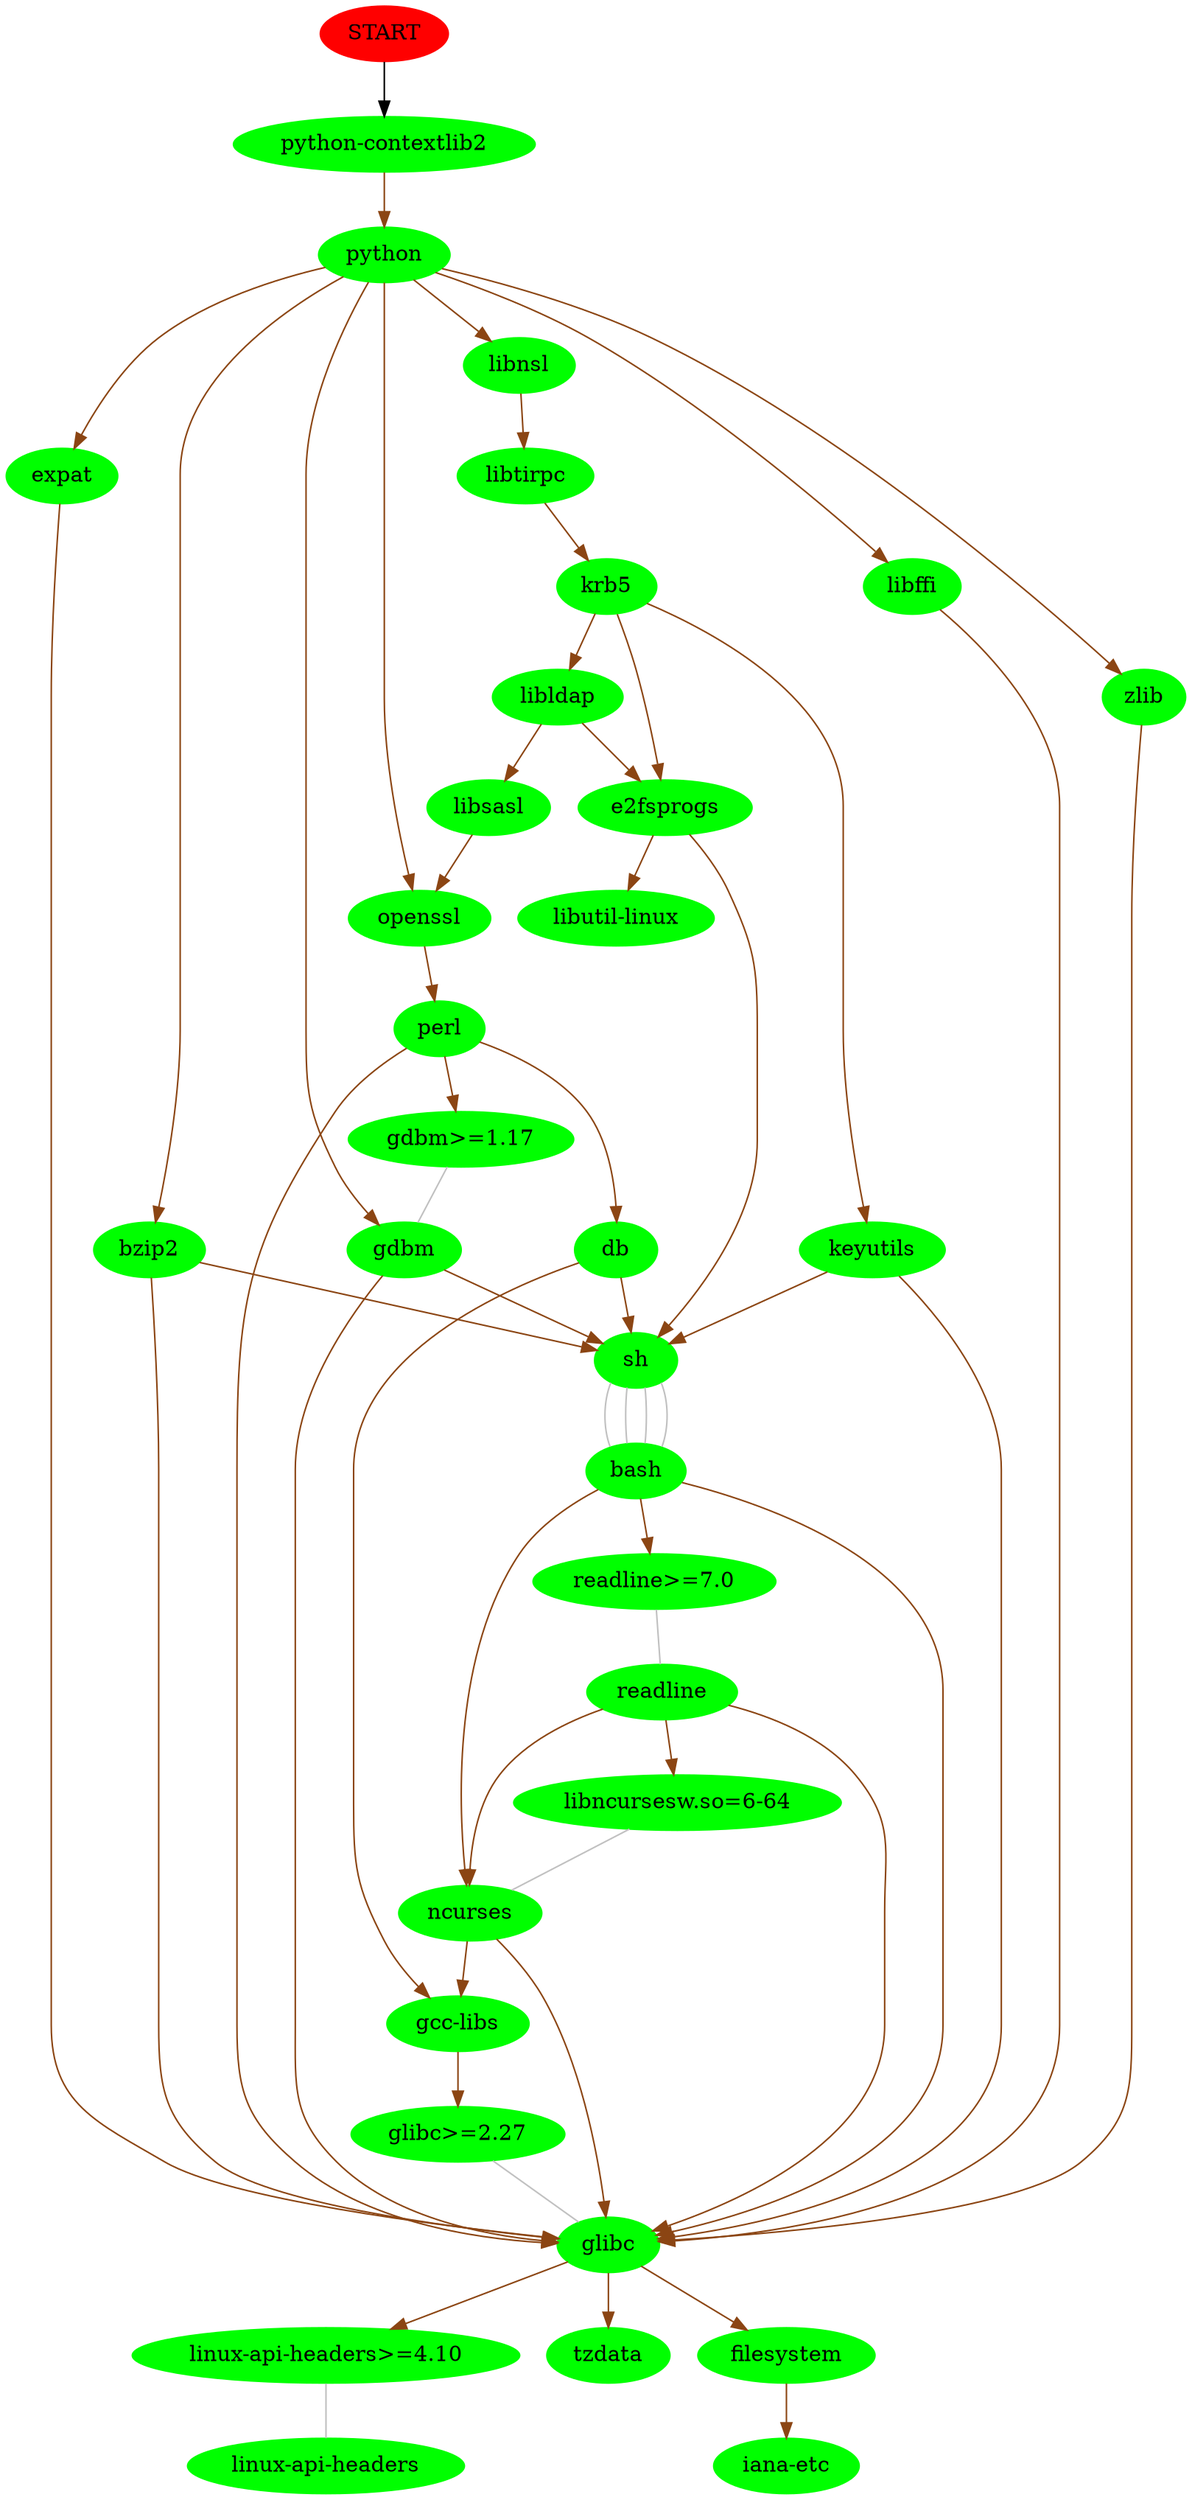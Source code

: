 digraph G { START [color=red, style=filled];
node [style=filled, color=green];
 "START" -> "python-contextlib2";
"python-contextlib2" -> "python" [color=chocolate4];
"python" -> "expat" [color=chocolate4];
"expat" -> "glibc" [color=chocolate4];
"glibc" -> "linux-api-headers>=4.10" [color=chocolate4];
"linux-api-headers>=4.10" -> "linux-api-headers" [arrowhead=none, color=grey];
"glibc" -> "tzdata" [color=chocolate4];
"glibc" -> "filesystem" [color=chocolate4];
"filesystem" -> "iana-etc" [color=chocolate4];
"python" -> "bzip2" [color=chocolate4];
"bzip2" -> "glibc" [color=chocolate4];
"bzip2" -> "sh" [color=chocolate4];
"sh" -> "bash" [arrowhead=none, color=grey];
"bash" -> "readline>=7.0" [color=chocolate4];
"readline>=7.0" -> "readline" [arrowhead=none, color=grey];
"readline" -> "glibc" [color=chocolate4];
"readline" -> "ncurses" [color=chocolate4];
"ncurses" -> "glibc" [color=chocolate4];
"ncurses" -> "gcc-libs" [color=chocolate4];
"gcc-libs" -> "glibc>=2.27" [color=chocolate4];
"glibc>=2.27" -> "glibc" [arrowhead=none, color=grey];
"readline" -> "libncursesw.so=6-64" [color=chocolate4];
"libncursesw.so=6-64" -> "ncurses" [arrowhead=none, color=grey];
"bash" -> "glibc" [color=chocolate4];
"bash" -> "ncurses" [color=chocolate4];
"python" -> "gdbm" [color=chocolate4];
"gdbm" -> "glibc" [color=chocolate4];
"gdbm" -> "sh" [color=chocolate4];
"python" -> "openssl" [color=chocolate4];
"openssl" -> "perl" [color=chocolate4];
"perl" -> "gdbm>=1.17" [color=chocolate4];
"gdbm>=1.17" -> "gdbm" [arrowhead=none, color=grey];
"perl" -> "db" [color=chocolate4];
"db" -> "gcc-libs" [color=chocolate4];
"db" -> "sh" [color=chocolate4];
"sh" -> "bash" [arrowhead=none, color=grey];
"perl" -> "glibc" [color=chocolate4];
"python" -> "libffi" [color=chocolate4];
"libffi" -> "glibc" [color=chocolate4];
"python" -> "zlib" [color=chocolate4];
"zlib" -> "glibc" [color=chocolate4];
"python" -> "libnsl" [color=chocolate4];
"libnsl" -> "libtirpc" [color=chocolate4];
"libtirpc" -> "krb5" [color=chocolate4];
"krb5" -> "e2fsprogs" [color=chocolate4];
"e2fsprogs" -> "sh" [color=chocolate4];
"sh" -> "bash" [arrowhead=none, color=grey];
"e2fsprogs" -> "libutil-linux" [color=chocolate4];
"krb5" -> "libldap" [color=chocolate4];
"libldap" -> "libsasl" [color=chocolate4];
"libsasl" -> "openssl" [color=chocolate4];
"libldap" -> "e2fsprogs" [color=chocolate4];
"krb5" -> "keyutils" [color=chocolate4];
"keyutils" -> "glibc" [color=chocolate4];
"keyutils" -> "sh" [color=chocolate4];
"sh" -> "bash" [arrowhead=none, color=grey];
}
